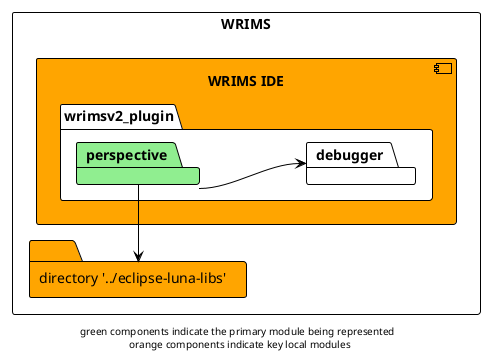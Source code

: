 @startuml

!theme plain
left to right direction
skinparam linetype ortho

rectangle WRIMS {
    component wrims-ide as "WRIMS IDE" #orange {
        package wrimsv2_plugin {
            package perspective #lightgreen
            package debugger
        }
    }

    folder luna_libs as "directory '../eclipse-luna-libs'" #orange
}

perspective -r-> luna_libs
perspective -d-> debugger

footer "green components indicate the primary module being represented \n orange components indicate key local modules"
@enduml
